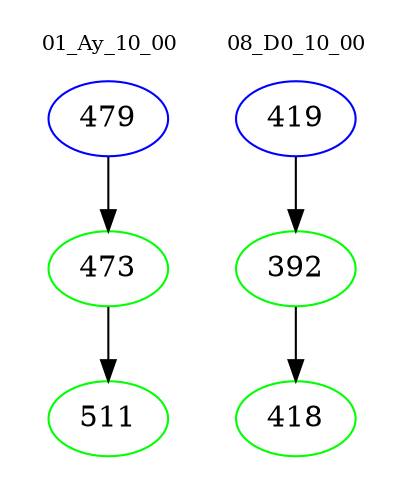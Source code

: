 digraph{
subgraph cluster_0 {
color = white
label = "01_Ay_10_00";
fontsize=10;
T0_479 [label="479", color="blue"]
T0_479 -> T0_473 [color="black"]
T0_473 [label="473", color="green"]
T0_473 -> T0_511 [color="black"]
T0_511 [label="511", color="green"]
}
subgraph cluster_1 {
color = white
label = "08_D0_10_00";
fontsize=10;
T1_419 [label="419", color="blue"]
T1_419 -> T1_392 [color="black"]
T1_392 [label="392", color="green"]
T1_392 -> T1_418 [color="black"]
T1_418 [label="418", color="green"]
}
}
